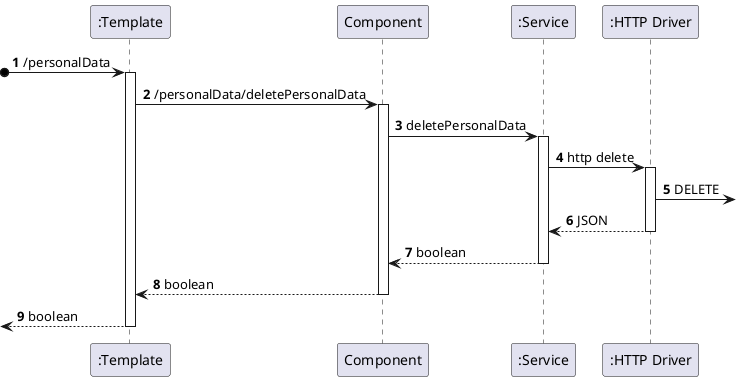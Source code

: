 @startuml

autonumber


participant ":Template" as Template
participant Component as Component
participant ":Service" as Service
participant ":HTTP Driver" as HTTP

?o->Template: /personalData
activate Template

Template -> Component: /personalData/deletePersonalData
activate Component

Component -> Service: deletePersonalData
activate Service

Service -> HTTP: http delete
activate HTTP
HTTP -> : DELETE
HTTP --> Service: JSON
deactivate HTTP



Service --> Component:boolean
deactivate Service

Component --> Template:boolean
deactivate Component

<--Template: boolean
deactivate Template


@enduml
